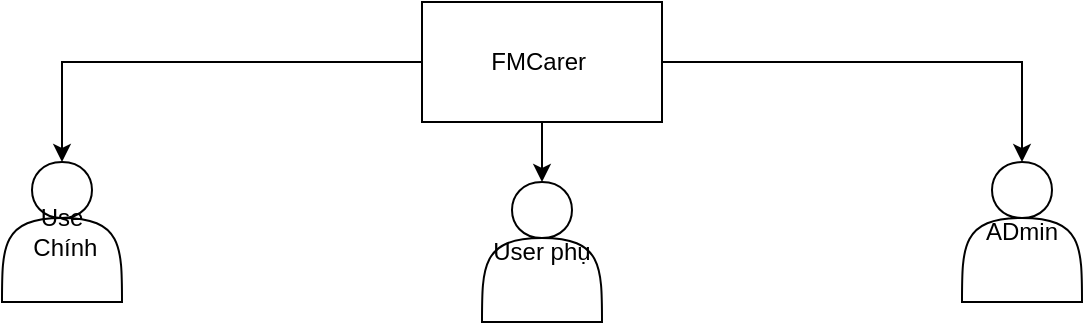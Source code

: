 <mxfile version="27.1.6">
  <diagram name="Trang-1" id="gw1u0N_37EYKbAOxaqmh">
    <mxGraphModel dx="1426" dy="777" grid="1" gridSize="10" guides="1" tooltips="1" connect="1" arrows="1" fold="1" page="1" pageScale="1" pageWidth="827" pageHeight="1169" math="0" shadow="0">
      <root>
        <mxCell id="0" />
        <mxCell id="1" parent="0" />
        <mxCell id="aEer66lgYHJFHRynMX58-4" style="edgeStyle=orthogonalEdgeStyle;rounded=0;orthogonalLoop=1;jettySize=auto;html=1;exitX=0;exitY=0.5;exitDx=0;exitDy=0;entryX=0.5;entryY=0;entryDx=0;entryDy=0;" edge="1" parent="1" source="aEer66lgYHJFHRynMX58-1" target="aEer66lgYHJFHRynMX58-3">
          <mxGeometry relative="1" as="geometry" />
        </mxCell>
        <mxCell id="aEer66lgYHJFHRynMX58-6" value="" style="edgeStyle=orthogonalEdgeStyle;rounded=0;orthogonalLoop=1;jettySize=auto;html=1;" edge="1" parent="1" source="aEer66lgYHJFHRynMX58-1" target="aEer66lgYHJFHRynMX58-5">
          <mxGeometry relative="1" as="geometry" />
        </mxCell>
        <mxCell id="aEer66lgYHJFHRynMX58-8" style="edgeStyle=orthogonalEdgeStyle;rounded=0;orthogonalLoop=1;jettySize=auto;html=1;entryX=0.5;entryY=0;entryDx=0;entryDy=0;" edge="1" parent="1" source="aEer66lgYHJFHRynMX58-1" target="aEer66lgYHJFHRynMX58-7">
          <mxGeometry relative="1" as="geometry" />
        </mxCell>
        <mxCell id="aEer66lgYHJFHRynMX58-1" value="FMCarer&amp;nbsp;" style="rounded=0;whiteSpace=wrap;html=1;" vertex="1" parent="1">
          <mxGeometry x="330" y="60" width="120" height="60" as="geometry" />
        </mxCell>
        <mxCell id="aEer66lgYHJFHRynMX58-3" value="Use&lt;div&gt;&amp;nbsp;Chính&lt;/div&gt;" style="shape=actor;whiteSpace=wrap;html=1;" vertex="1" parent="1">
          <mxGeometry x="120" y="140" width="60" height="70" as="geometry" />
        </mxCell>
        <mxCell id="aEer66lgYHJFHRynMX58-5" value="User phụ" style="shape=actor;whiteSpace=wrap;html=1;" vertex="1" parent="1">
          <mxGeometry x="360" y="150" width="60" height="70" as="geometry" />
        </mxCell>
        <mxCell id="aEer66lgYHJFHRynMX58-7" value="ADmin" style="shape=actor;whiteSpace=wrap;html=1;" vertex="1" parent="1">
          <mxGeometry x="600" y="140" width="60" height="70" as="geometry" />
        </mxCell>
      </root>
    </mxGraphModel>
  </diagram>
</mxfile>

